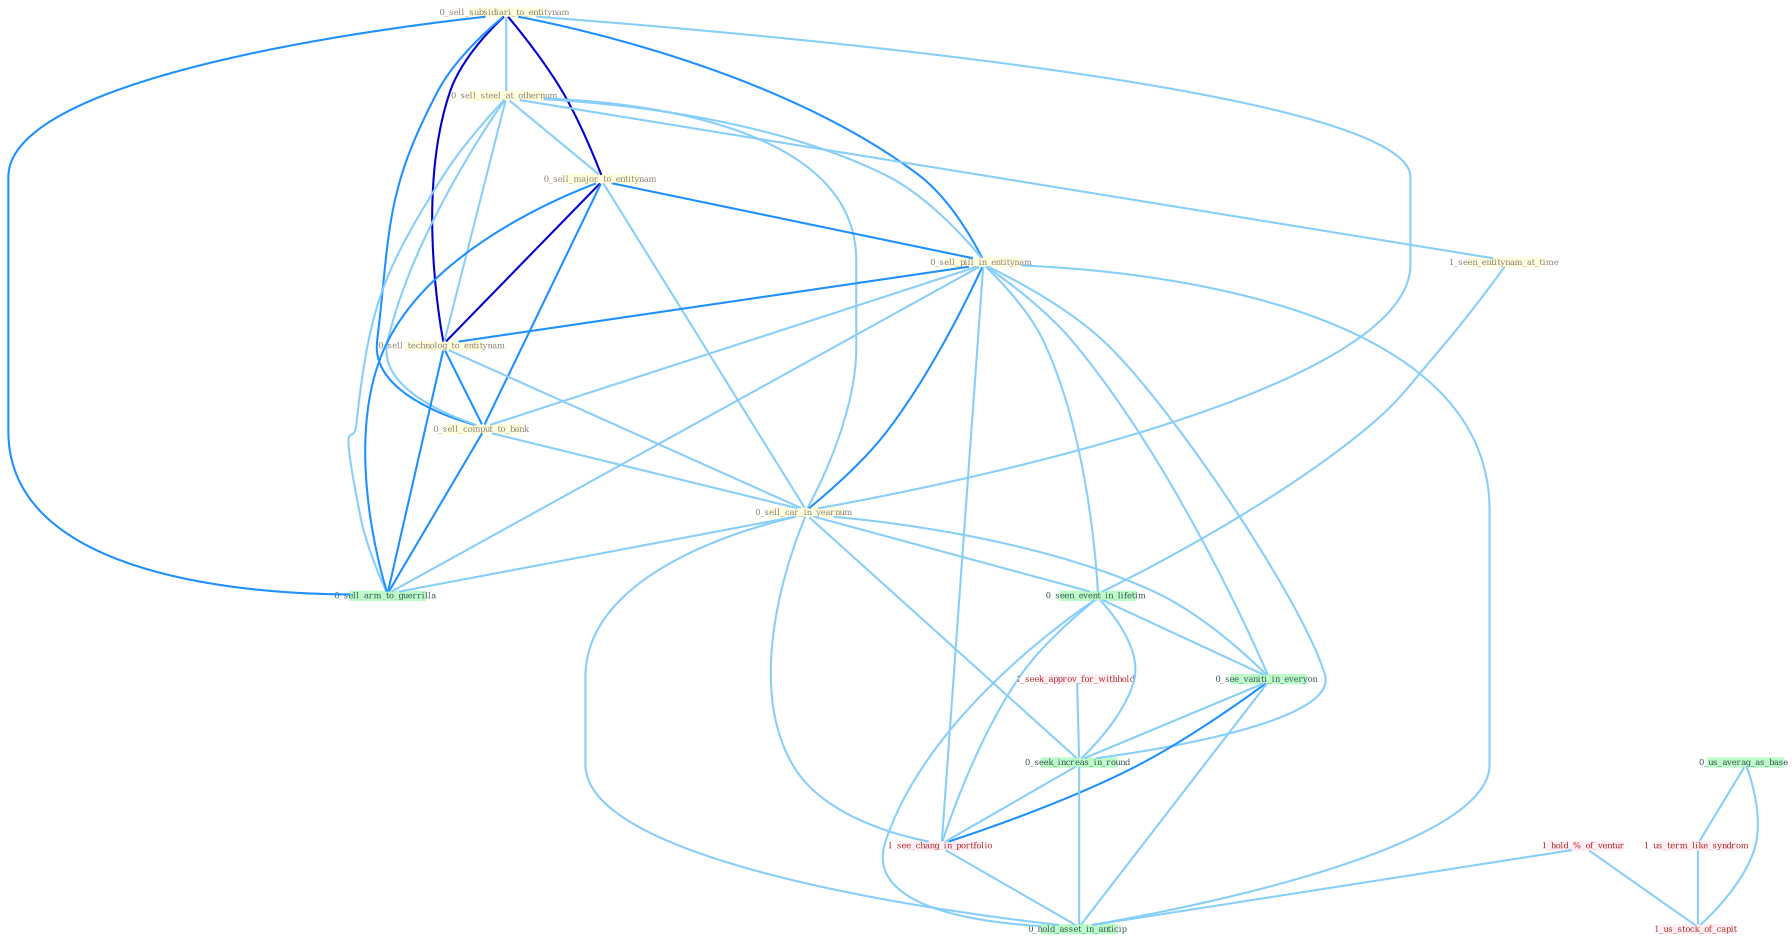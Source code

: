 Graph G{ 
    node
    [shape=polygon,style=filled,width=.5,height=.06,color="#BDFCC9",fixedsize=true,fontsize=4,
    fontcolor="#2f4f4f"];
    {node
    [color="#ffffe0", fontcolor="#8b7d6b"] "0_sell_subsidiari_to_entitynam " "0_sell_steel_at_othernum " "0_sell_major_to_entitynam " "0_sell_pill_in_entitynam " "0_sell_technolog_to_entitynam " "1_seen_entitynam_at_time " "0_sell_comput_to_bank " "0_sell_car_in_yearnum "}
{node [color="#fff0f5", fontcolor="#b22222"] "1_us_term_like_syndrom " "1_seek_approv_for_withhold " "1_hold_%_of_ventur " "1_us_stock_of_capit " "1_see_chang_in_portfolio "}
edge [color="#B0E2FF"];

	"0_sell_subsidiari_to_entitynam " -- "0_sell_steel_at_othernum " [w="1", color="#87cefa" ];
	"0_sell_subsidiari_to_entitynam " -- "0_sell_major_to_entitynam " [w="3", color="#0000cd" , len=0.6];
	"0_sell_subsidiari_to_entitynam " -- "0_sell_pill_in_entitynam " [w="2", color="#1e90ff" , len=0.8];
	"0_sell_subsidiari_to_entitynam " -- "0_sell_technolog_to_entitynam " [w="3", color="#0000cd" , len=0.6];
	"0_sell_subsidiari_to_entitynam " -- "0_sell_comput_to_bank " [w="2", color="#1e90ff" , len=0.8];
	"0_sell_subsidiari_to_entitynam " -- "0_sell_car_in_yearnum " [w="1", color="#87cefa" ];
	"0_sell_subsidiari_to_entitynam " -- "0_sell_arm_to_guerrilla " [w="2", color="#1e90ff" , len=0.8];
	"0_sell_steel_at_othernum " -- "0_sell_major_to_entitynam " [w="1", color="#87cefa" ];
	"0_sell_steel_at_othernum " -- "0_sell_pill_in_entitynam " [w="1", color="#87cefa" ];
	"0_sell_steel_at_othernum " -- "0_sell_technolog_to_entitynam " [w="1", color="#87cefa" ];
	"0_sell_steel_at_othernum " -- "1_seen_entitynam_at_time " [w="1", color="#87cefa" ];
	"0_sell_steel_at_othernum " -- "0_sell_comput_to_bank " [w="1", color="#87cefa" ];
	"0_sell_steel_at_othernum " -- "0_sell_car_in_yearnum " [w="1", color="#87cefa" ];
	"0_sell_steel_at_othernum " -- "0_sell_arm_to_guerrilla " [w="1", color="#87cefa" ];
	"0_sell_major_to_entitynam " -- "0_sell_pill_in_entitynam " [w="2", color="#1e90ff" , len=0.8];
	"0_sell_major_to_entitynam " -- "0_sell_technolog_to_entitynam " [w="3", color="#0000cd" , len=0.6];
	"0_sell_major_to_entitynam " -- "0_sell_comput_to_bank " [w="2", color="#1e90ff" , len=0.8];
	"0_sell_major_to_entitynam " -- "0_sell_car_in_yearnum " [w="1", color="#87cefa" ];
	"0_sell_major_to_entitynam " -- "0_sell_arm_to_guerrilla " [w="2", color="#1e90ff" , len=0.8];
	"0_sell_pill_in_entitynam " -- "0_sell_technolog_to_entitynam " [w="2", color="#1e90ff" , len=0.8];
	"0_sell_pill_in_entitynam " -- "0_sell_comput_to_bank " [w="1", color="#87cefa" ];
	"0_sell_pill_in_entitynam " -- "0_sell_car_in_yearnum " [w="2", color="#1e90ff" , len=0.8];
	"0_sell_pill_in_entitynam " -- "0_seen_event_in_lifetim " [w="1", color="#87cefa" ];
	"0_sell_pill_in_entitynam " -- "0_see_vaniti_in_everyon " [w="1", color="#87cefa" ];
	"0_sell_pill_in_entitynam " -- "0_sell_arm_to_guerrilla " [w="1", color="#87cefa" ];
	"0_sell_pill_in_entitynam " -- "0_seek_increas_in_round " [w="1", color="#87cefa" ];
	"0_sell_pill_in_entitynam " -- "1_see_chang_in_portfolio " [w="1", color="#87cefa" ];
	"0_sell_pill_in_entitynam " -- "0_hold_asset_in_anticip " [w="1", color="#87cefa" ];
	"0_sell_technolog_to_entitynam " -- "0_sell_comput_to_bank " [w="2", color="#1e90ff" , len=0.8];
	"0_sell_technolog_to_entitynam " -- "0_sell_car_in_yearnum " [w="1", color="#87cefa" ];
	"0_sell_technolog_to_entitynam " -- "0_sell_arm_to_guerrilla " [w="2", color="#1e90ff" , len=0.8];
	"1_seen_entitynam_at_time " -- "0_seen_event_in_lifetim " [w="1", color="#87cefa" ];
	"0_sell_comput_to_bank " -- "0_sell_car_in_yearnum " [w="1", color="#87cefa" ];
	"0_sell_comput_to_bank " -- "0_sell_arm_to_guerrilla " [w="2", color="#1e90ff" , len=0.8];
	"0_sell_car_in_yearnum " -- "0_seen_event_in_lifetim " [w="1", color="#87cefa" ];
	"0_sell_car_in_yearnum " -- "0_see_vaniti_in_everyon " [w="1", color="#87cefa" ];
	"0_sell_car_in_yearnum " -- "0_sell_arm_to_guerrilla " [w="1", color="#87cefa" ];
	"0_sell_car_in_yearnum " -- "0_seek_increas_in_round " [w="1", color="#87cefa" ];
	"0_sell_car_in_yearnum " -- "1_see_chang_in_portfolio " [w="1", color="#87cefa" ];
	"0_sell_car_in_yearnum " -- "0_hold_asset_in_anticip " [w="1", color="#87cefa" ];
	"0_seen_event_in_lifetim " -- "0_see_vaniti_in_everyon " [w="1", color="#87cefa" ];
	"0_seen_event_in_lifetim " -- "0_seek_increas_in_round " [w="1", color="#87cefa" ];
	"0_seen_event_in_lifetim " -- "1_see_chang_in_portfolio " [w="1", color="#87cefa" ];
	"0_seen_event_in_lifetim " -- "0_hold_asset_in_anticip " [w="1", color="#87cefa" ];
	"0_us_averag_as_base " -- "1_us_term_like_syndrom " [w="1", color="#87cefa" ];
	"0_us_averag_as_base " -- "1_us_stock_of_capit " [w="1", color="#87cefa" ];
	"1_us_term_like_syndrom " -- "1_us_stock_of_capit " [w="1", color="#87cefa" ];
	"1_seek_approv_for_withhold " -- "0_seek_increas_in_round " [w="1", color="#87cefa" ];
	"1_hold_%_of_ventur " -- "1_us_stock_of_capit " [w="1", color="#87cefa" ];
	"1_hold_%_of_ventur " -- "0_hold_asset_in_anticip " [w="1", color="#87cefa" ];
	"0_see_vaniti_in_everyon " -- "0_seek_increas_in_round " [w="1", color="#87cefa" ];
	"0_see_vaniti_in_everyon " -- "1_see_chang_in_portfolio " [w="2", color="#1e90ff" , len=0.8];
	"0_see_vaniti_in_everyon " -- "0_hold_asset_in_anticip " [w="1", color="#87cefa" ];
	"0_seek_increas_in_round " -- "1_see_chang_in_portfolio " [w="1", color="#87cefa" ];
	"0_seek_increas_in_round " -- "0_hold_asset_in_anticip " [w="1", color="#87cefa" ];
	"1_see_chang_in_portfolio " -- "0_hold_asset_in_anticip " [w="1", color="#87cefa" ];
}